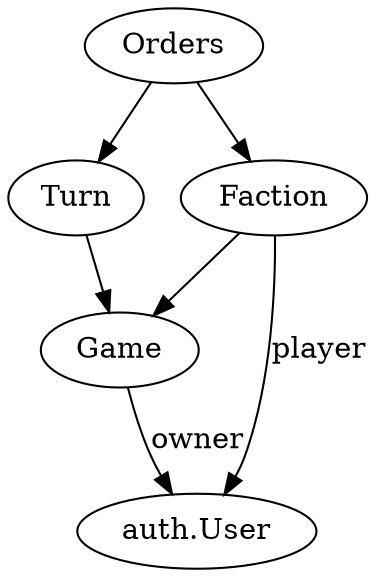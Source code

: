 digraph game_models {
Game -> "auth.User" [label="owner"];
Turn -> Game;
Faction -> Game; Faction  -> "auth.User" [label="player"];
Orders -> Faction; Orders -> Turn;
}